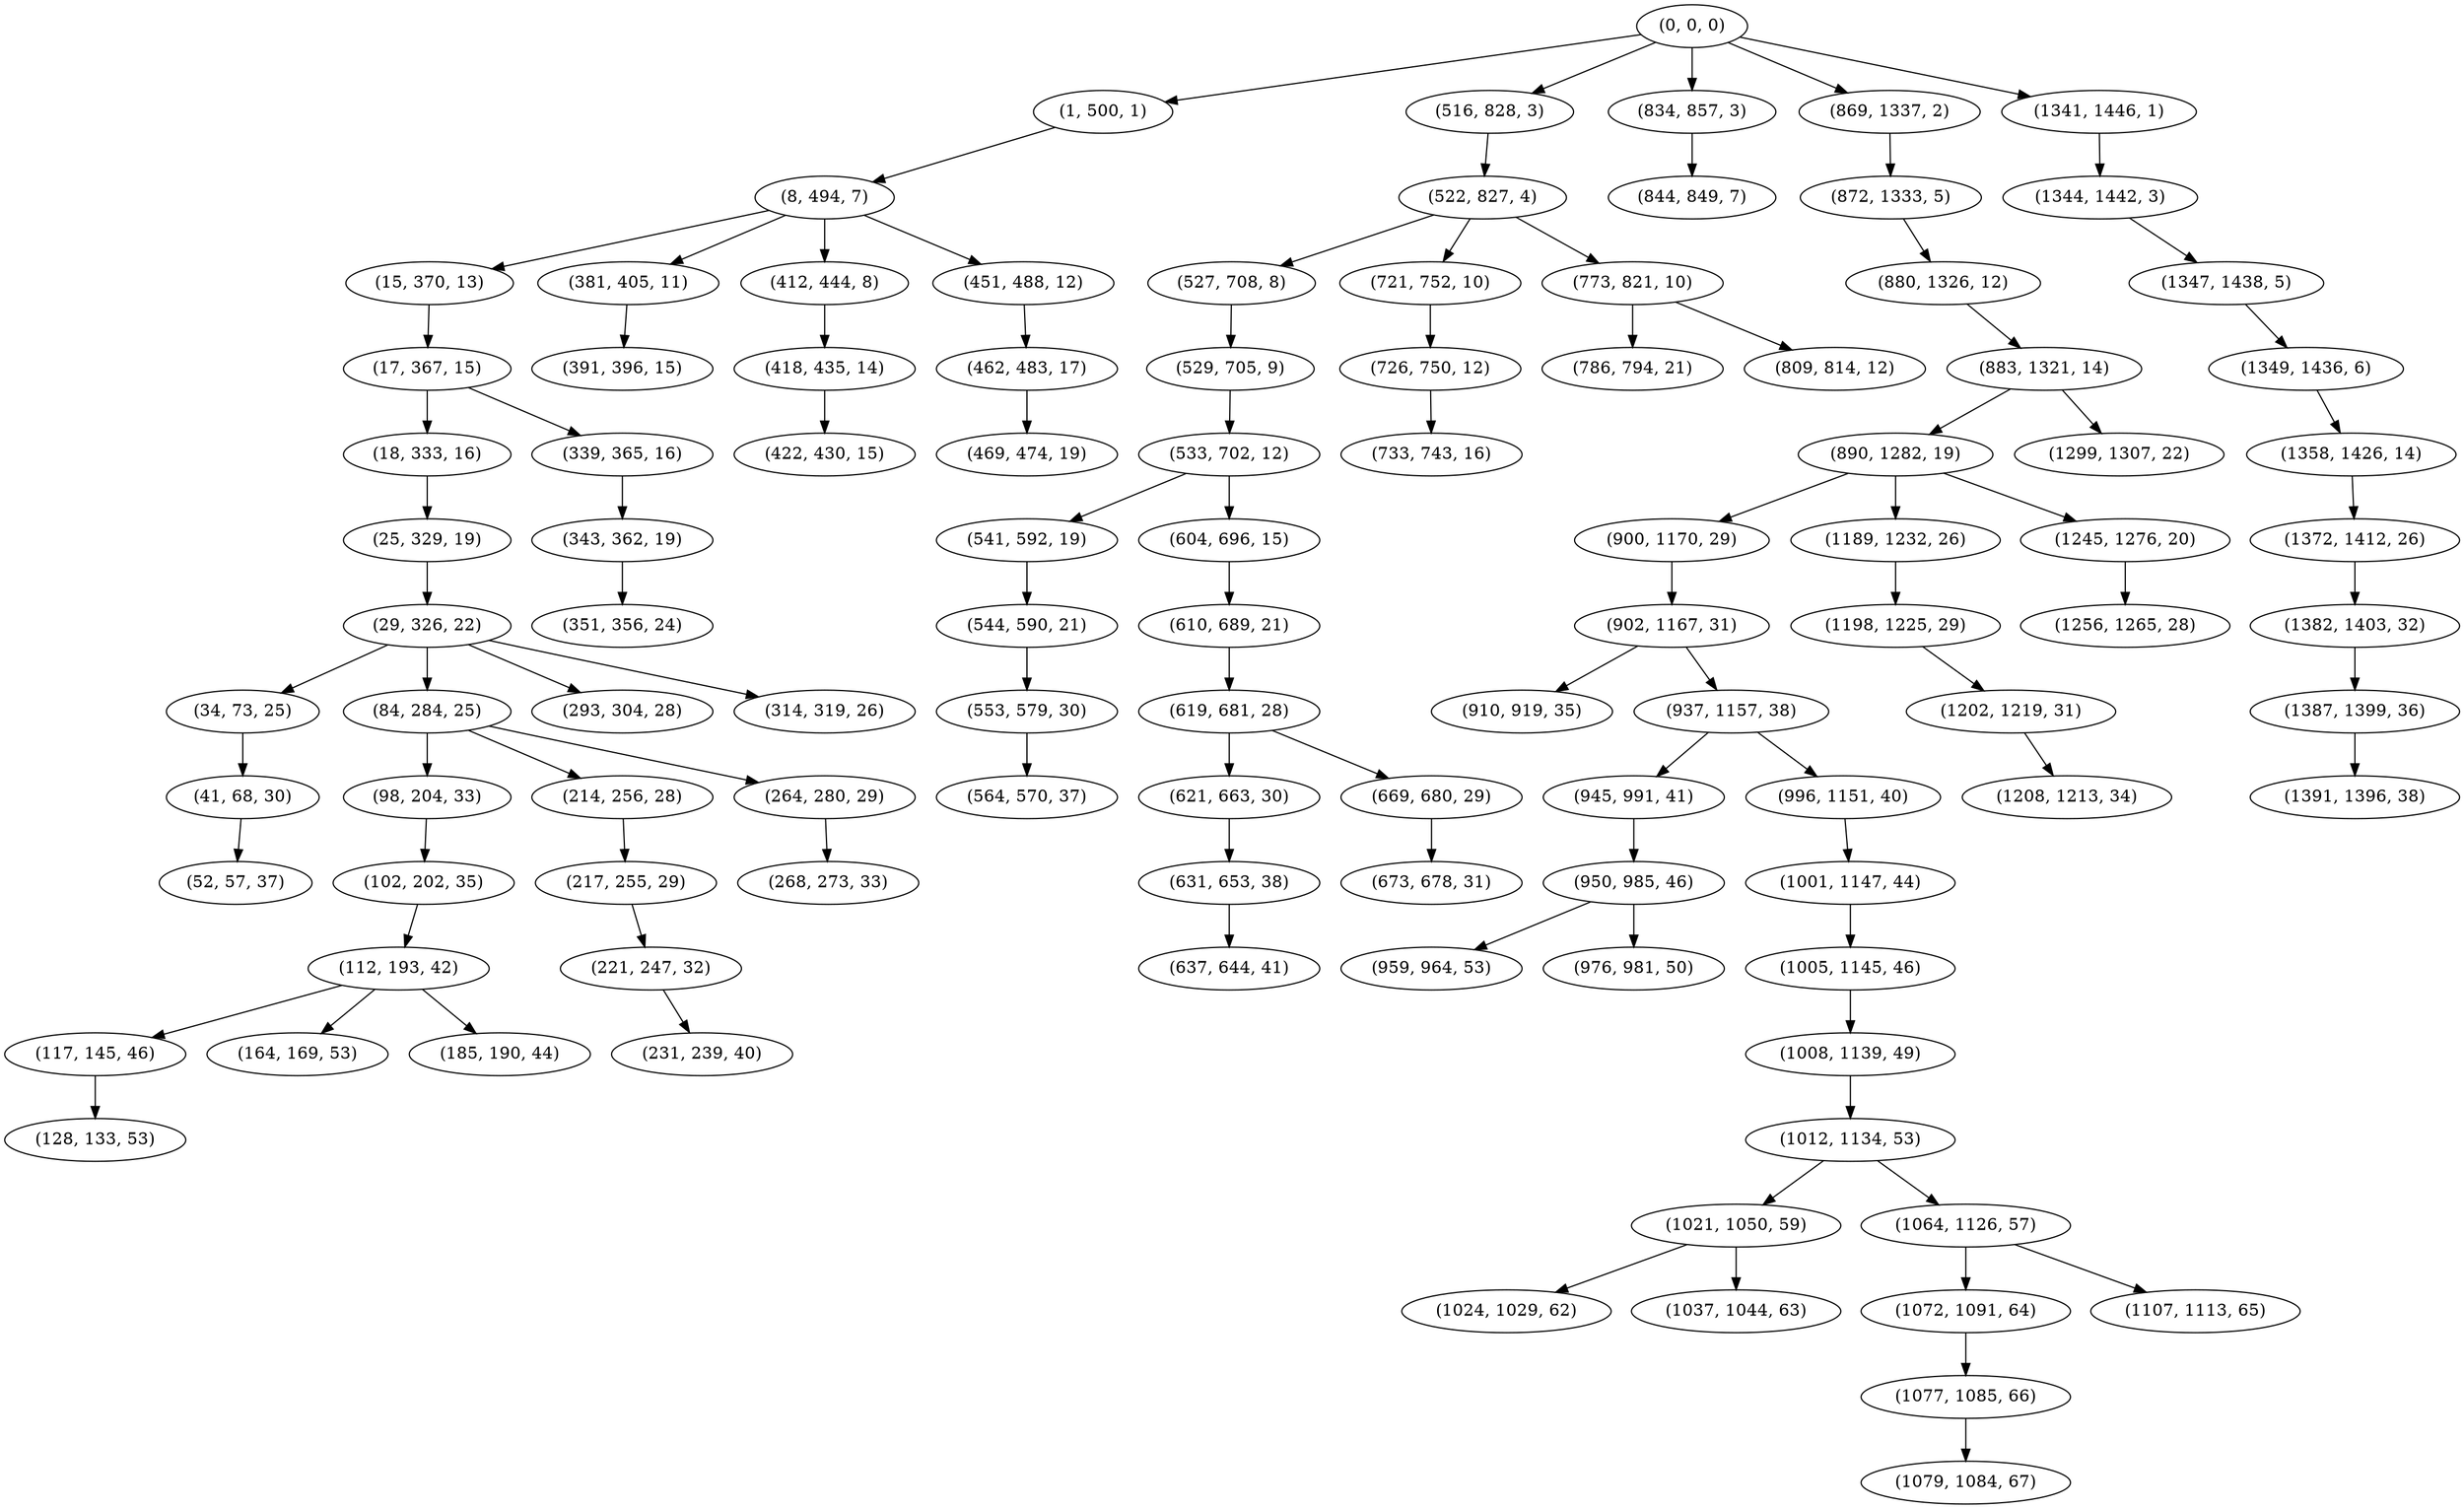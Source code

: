 digraph tree {
    "(0, 0, 0)";
    "(1, 500, 1)";
    "(8, 494, 7)";
    "(15, 370, 13)";
    "(17, 367, 15)";
    "(18, 333, 16)";
    "(25, 329, 19)";
    "(29, 326, 22)";
    "(34, 73, 25)";
    "(41, 68, 30)";
    "(52, 57, 37)";
    "(84, 284, 25)";
    "(98, 204, 33)";
    "(102, 202, 35)";
    "(112, 193, 42)";
    "(117, 145, 46)";
    "(128, 133, 53)";
    "(164, 169, 53)";
    "(185, 190, 44)";
    "(214, 256, 28)";
    "(217, 255, 29)";
    "(221, 247, 32)";
    "(231, 239, 40)";
    "(264, 280, 29)";
    "(268, 273, 33)";
    "(293, 304, 28)";
    "(314, 319, 26)";
    "(339, 365, 16)";
    "(343, 362, 19)";
    "(351, 356, 24)";
    "(381, 405, 11)";
    "(391, 396, 15)";
    "(412, 444, 8)";
    "(418, 435, 14)";
    "(422, 430, 15)";
    "(451, 488, 12)";
    "(462, 483, 17)";
    "(469, 474, 19)";
    "(516, 828, 3)";
    "(522, 827, 4)";
    "(527, 708, 8)";
    "(529, 705, 9)";
    "(533, 702, 12)";
    "(541, 592, 19)";
    "(544, 590, 21)";
    "(553, 579, 30)";
    "(564, 570, 37)";
    "(604, 696, 15)";
    "(610, 689, 21)";
    "(619, 681, 28)";
    "(621, 663, 30)";
    "(631, 653, 38)";
    "(637, 644, 41)";
    "(669, 680, 29)";
    "(673, 678, 31)";
    "(721, 752, 10)";
    "(726, 750, 12)";
    "(733, 743, 16)";
    "(773, 821, 10)";
    "(786, 794, 21)";
    "(809, 814, 12)";
    "(834, 857, 3)";
    "(844, 849, 7)";
    "(869, 1337, 2)";
    "(872, 1333, 5)";
    "(880, 1326, 12)";
    "(883, 1321, 14)";
    "(890, 1282, 19)";
    "(900, 1170, 29)";
    "(902, 1167, 31)";
    "(910, 919, 35)";
    "(937, 1157, 38)";
    "(945, 991, 41)";
    "(950, 985, 46)";
    "(959, 964, 53)";
    "(976, 981, 50)";
    "(996, 1151, 40)";
    "(1001, 1147, 44)";
    "(1005, 1145, 46)";
    "(1008, 1139, 49)";
    "(1012, 1134, 53)";
    "(1021, 1050, 59)";
    "(1024, 1029, 62)";
    "(1037, 1044, 63)";
    "(1064, 1126, 57)";
    "(1072, 1091, 64)";
    "(1077, 1085, 66)";
    "(1079, 1084, 67)";
    "(1107, 1113, 65)";
    "(1189, 1232, 26)";
    "(1198, 1225, 29)";
    "(1202, 1219, 31)";
    "(1208, 1213, 34)";
    "(1245, 1276, 20)";
    "(1256, 1265, 28)";
    "(1299, 1307, 22)";
    "(1341, 1446, 1)";
    "(1344, 1442, 3)";
    "(1347, 1438, 5)";
    "(1349, 1436, 6)";
    "(1358, 1426, 14)";
    "(1372, 1412, 26)";
    "(1382, 1403, 32)";
    "(1387, 1399, 36)";
    "(1391, 1396, 38)";
    "(0, 0, 0)" -> "(1, 500, 1)";
    "(0, 0, 0)" -> "(516, 828, 3)";
    "(0, 0, 0)" -> "(834, 857, 3)";
    "(0, 0, 0)" -> "(869, 1337, 2)";
    "(0, 0, 0)" -> "(1341, 1446, 1)";
    "(1, 500, 1)" -> "(8, 494, 7)";
    "(8, 494, 7)" -> "(15, 370, 13)";
    "(8, 494, 7)" -> "(381, 405, 11)";
    "(8, 494, 7)" -> "(412, 444, 8)";
    "(8, 494, 7)" -> "(451, 488, 12)";
    "(15, 370, 13)" -> "(17, 367, 15)";
    "(17, 367, 15)" -> "(18, 333, 16)";
    "(17, 367, 15)" -> "(339, 365, 16)";
    "(18, 333, 16)" -> "(25, 329, 19)";
    "(25, 329, 19)" -> "(29, 326, 22)";
    "(29, 326, 22)" -> "(34, 73, 25)";
    "(29, 326, 22)" -> "(84, 284, 25)";
    "(29, 326, 22)" -> "(293, 304, 28)";
    "(29, 326, 22)" -> "(314, 319, 26)";
    "(34, 73, 25)" -> "(41, 68, 30)";
    "(41, 68, 30)" -> "(52, 57, 37)";
    "(84, 284, 25)" -> "(98, 204, 33)";
    "(84, 284, 25)" -> "(214, 256, 28)";
    "(84, 284, 25)" -> "(264, 280, 29)";
    "(98, 204, 33)" -> "(102, 202, 35)";
    "(102, 202, 35)" -> "(112, 193, 42)";
    "(112, 193, 42)" -> "(117, 145, 46)";
    "(112, 193, 42)" -> "(164, 169, 53)";
    "(112, 193, 42)" -> "(185, 190, 44)";
    "(117, 145, 46)" -> "(128, 133, 53)";
    "(214, 256, 28)" -> "(217, 255, 29)";
    "(217, 255, 29)" -> "(221, 247, 32)";
    "(221, 247, 32)" -> "(231, 239, 40)";
    "(264, 280, 29)" -> "(268, 273, 33)";
    "(339, 365, 16)" -> "(343, 362, 19)";
    "(343, 362, 19)" -> "(351, 356, 24)";
    "(381, 405, 11)" -> "(391, 396, 15)";
    "(412, 444, 8)" -> "(418, 435, 14)";
    "(418, 435, 14)" -> "(422, 430, 15)";
    "(451, 488, 12)" -> "(462, 483, 17)";
    "(462, 483, 17)" -> "(469, 474, 19)";
    "(516, 828, 3)" -> "(522, 827, 4)";
    "(522, 827, 4)" -> "(527, 708, 8)";
    "(522, 827, 4)" -> "(721, 752, 10)";
    "(522, 827, 4)" -> "(773, 821, 10)";
    "(527, 708, 8)" -> "(529, 705, 9)";
    "(529, 705, 9)" -> "(533, 702, 12)";
    "(533, 702, 12)" -> "(541, 592, 19)";
    "(533, 702, 12)" -> "(604, 696, 15)";
    "(541, 592, 19)" -> "(544, 590, 21)";
    "(544, 590, 21)" -> "(553, 579, 30)";
    "(553, 579, 30)" -> "(564, 570, 37)";
    "(604, 696, 15)" -> "(610, 689, 21)";
    "(610, 689, 21)" -> "(619, 681, 28)";
    "(619, 681, 28)" -> "(621, 663, 30)";
    "(619, 681, 28)" -> "(669, 680, 29)";
    "(621, 663, 30)" -> "(631, 653, 38)";
    "(631, 653, 38)" -> "(637, 644, 41)";
    "(669, 680, 29)" -> "(673, 678, 31)";
    "(721, 752, 10)" -> "(726, 750, 12)";
    "(726, 750, 12)" -> "(733, 743, 16)";
    "(773, 821, 10)" -> "(786, 794, 21)";
    "(773, 821, 10)" -> "(809, 814, 12)";
    "(834, 857, 3)" -> "(844, 849, 7)";
    "(869, 1337, 2)" -> "(872, 1333, 5)";
    "(872, 1333, 5)" -> "(880, 1326, 12)";
    "(880, 1326, 12)" -> "(883, 1321, 14)";
    "(883, 1321, 14)" -> "(890, 1282, 19)";
    "(883, 1321, 14)" -> "(1299, 1307, 22)";
    "(890, 1282, 19)" -> "(900, 1170, 29)";
    "(890, 1282, 19)" -> "(1189, 1232, 26)";
    "(890, 1282, 19)" -> "(1245, 1276, 20)";
    "(900, 1170, 29)" -> "(902, 1167, 31)";
    "(902, 1167, 31)" -> "(910, 919, 35)";
    "(902, 1167, 31)" -> "(937, 1157, 38)";
    "(937, 1157, 38)" -> "(945, 991, 41)";
    "(937, 1157, 38)" -> "(996, 1151, 40)";
    "(945, 991, 41)" -> "(950, 985, 46)";
    "(950, 985, 46)" -> "(959, 964, 53)";
    "(950, 985, 46)" -> "(976, 981, 50)";
    "(996, 1151, 40)" -> "(1001, 1147, 44)";
    "(1001, 1147, 44)" -> "(1005, 1145, 46)";
    "(1005, 1145, 46)" -> "(1008, 1139, 49)";
    "(1008, 1139, 49)" -> "(1012, 1134, 53)";
    "(1012, 1134, 53)" -> "(1021, 1050, 59)";
    "(1012, 1134, 53)" -> "(1064, 1126, 57)";
    "(1021, 1050, 59)" -> "(1024, 1029, 62)";
    "(1021, 1050, 59)" -> "(1037, 1044, 63)";
    "(1064, 1126, 57)" -> "(1072, 1091, 64)";
    "(1064, 1126, 57)" -> "(1107, 1113, 65)";
    "(1072, 1091, 64)" -> "(1077, 1085, 66)";
    "(1077, 1085, 66)" -> "(1079, 1084, 67)";
    "(1189, 1232, 26)" -> "(1198, 1225, 29)";
    "(1198, 1225, 29)" -> "(1202, 1219, 31)";
    "(1202, 1219, 31)" -> "(1208, 1213, 34)";
    "(1245, 1276, 20)" -> "(1256, 1265, 28)";
    "(1341, 1446, 1)" -> "(1344, 1442, 3)";
    "(1344, 1442, 3)" -> "(1347, 1438, 5)";
    "(1347, 1438, 5)" -> "(1349, 1436, 6)";
    "(1349, 1436, 6)" -> "(1358, 1426, 14)";
    "(1358, 1426, 14)" -> "(1372, 1412, 26)";
    "(1372, 1412, 26)" -> "(1382, 1403, 32)";
    "(1382, 1403, 32)" -> "(1387, 1399, 36)";
    "(1387, 1399, 36)" -> "(1391, 1396, 38)";
}
